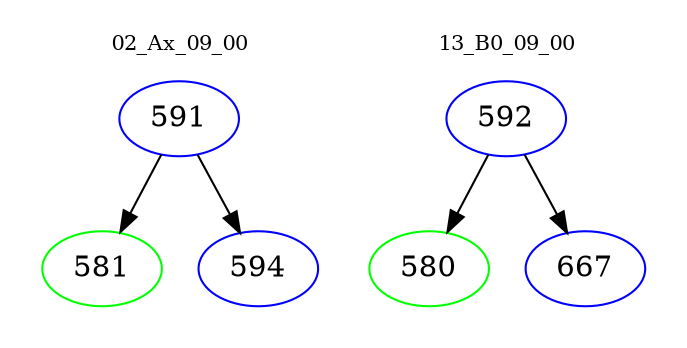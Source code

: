 digraph{
subgraph cluster_0 {
color = white
label = "02_Ax_09_00";
fontsize=10;
T0_591 [label="591", color="blue"]
T0_591 -> T0_581 [color="black"]
T0_581 [label="581", color="green"]
T0_591 -> T0_594 [color="black"]
T0_594 [label="594", color="blue"]
}
subgraph cluster_1 {
color = white
label = "13_B0_09_00";
fontsize=10;
T1_592 [label="592", color="blue"]
T1_592 -> T1_580 [color="black"]
T1_580 [label="580", color="green"]
T1_592 -> T1_667 [color="black"]
T1_667 [label="667", color="blue"]
}
}
